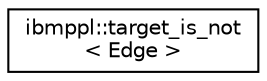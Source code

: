 digraph "Graphical Class Hierarchy"
{
  edge [fontname="Helvetica",fontsize="10",labelfontname="Helvetica",labelfontsize="10"];
  node [fontname="Helvetica",fontsize="10",shape=record];
  rankdir="LR";
  Node1 [label="ibmppl::target_is_not\l\< Edge \>",height=0.2,width=0.4,color="black", fillcolor="white", style="filled",URL="$structibmppl_1_1target__is__not.html",tooltip="Functor used with find edge when looking for a particular target. "];
}
